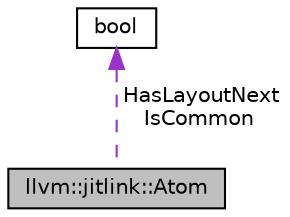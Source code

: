 digraph "llvm::jitlink::Atom"
{
 // LATEX_PDF_SIZE
  bgcolor="transparent";
  edge [fontname="Helvetica",fontsize="10",labelfontname="Helvetica",labelfontsize="10"];
  node [fontname="Helvetica",fontsize="10",shape="box"];
  Node1 [label="llvm::jitlink::Atom",height=0.2,width=0.4,color="black", fillcolor="grey75", style="filled", fontcolor="black",tooltip="Base Atom class. Used by absolute and undefined atoms."];
  Node2 -> Node1 [dir="back",color="darkorchid3",fontsize="10",style="dashed",label=" HasLayoutNext\nIsCommon" ,fontname="Helvetica"];
  Node2 [label="bool",height=0.2,width=0.4,color="black",URL="$classbool.html",tooltip=" "];
}
